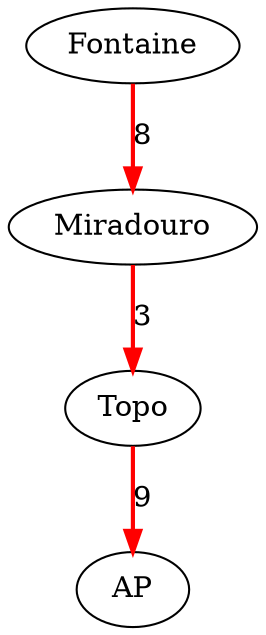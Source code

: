 digraph G {
  "Fontaine" [label="Fontaine"];
  "Miradouro" [label="Miradouro"];
  "Topo" [label="Topo"];
  "AP" [label="AP"];
  "Fontaine" -> "Miradouro" [label="8", color=red, penwidth=2.0];
  "Miradouro" -> "Topo" [label="3", color=red, penwidth=2.0];
  "Topo" -> "AP" [label="9", color=red, penwidth=2.0];
}
